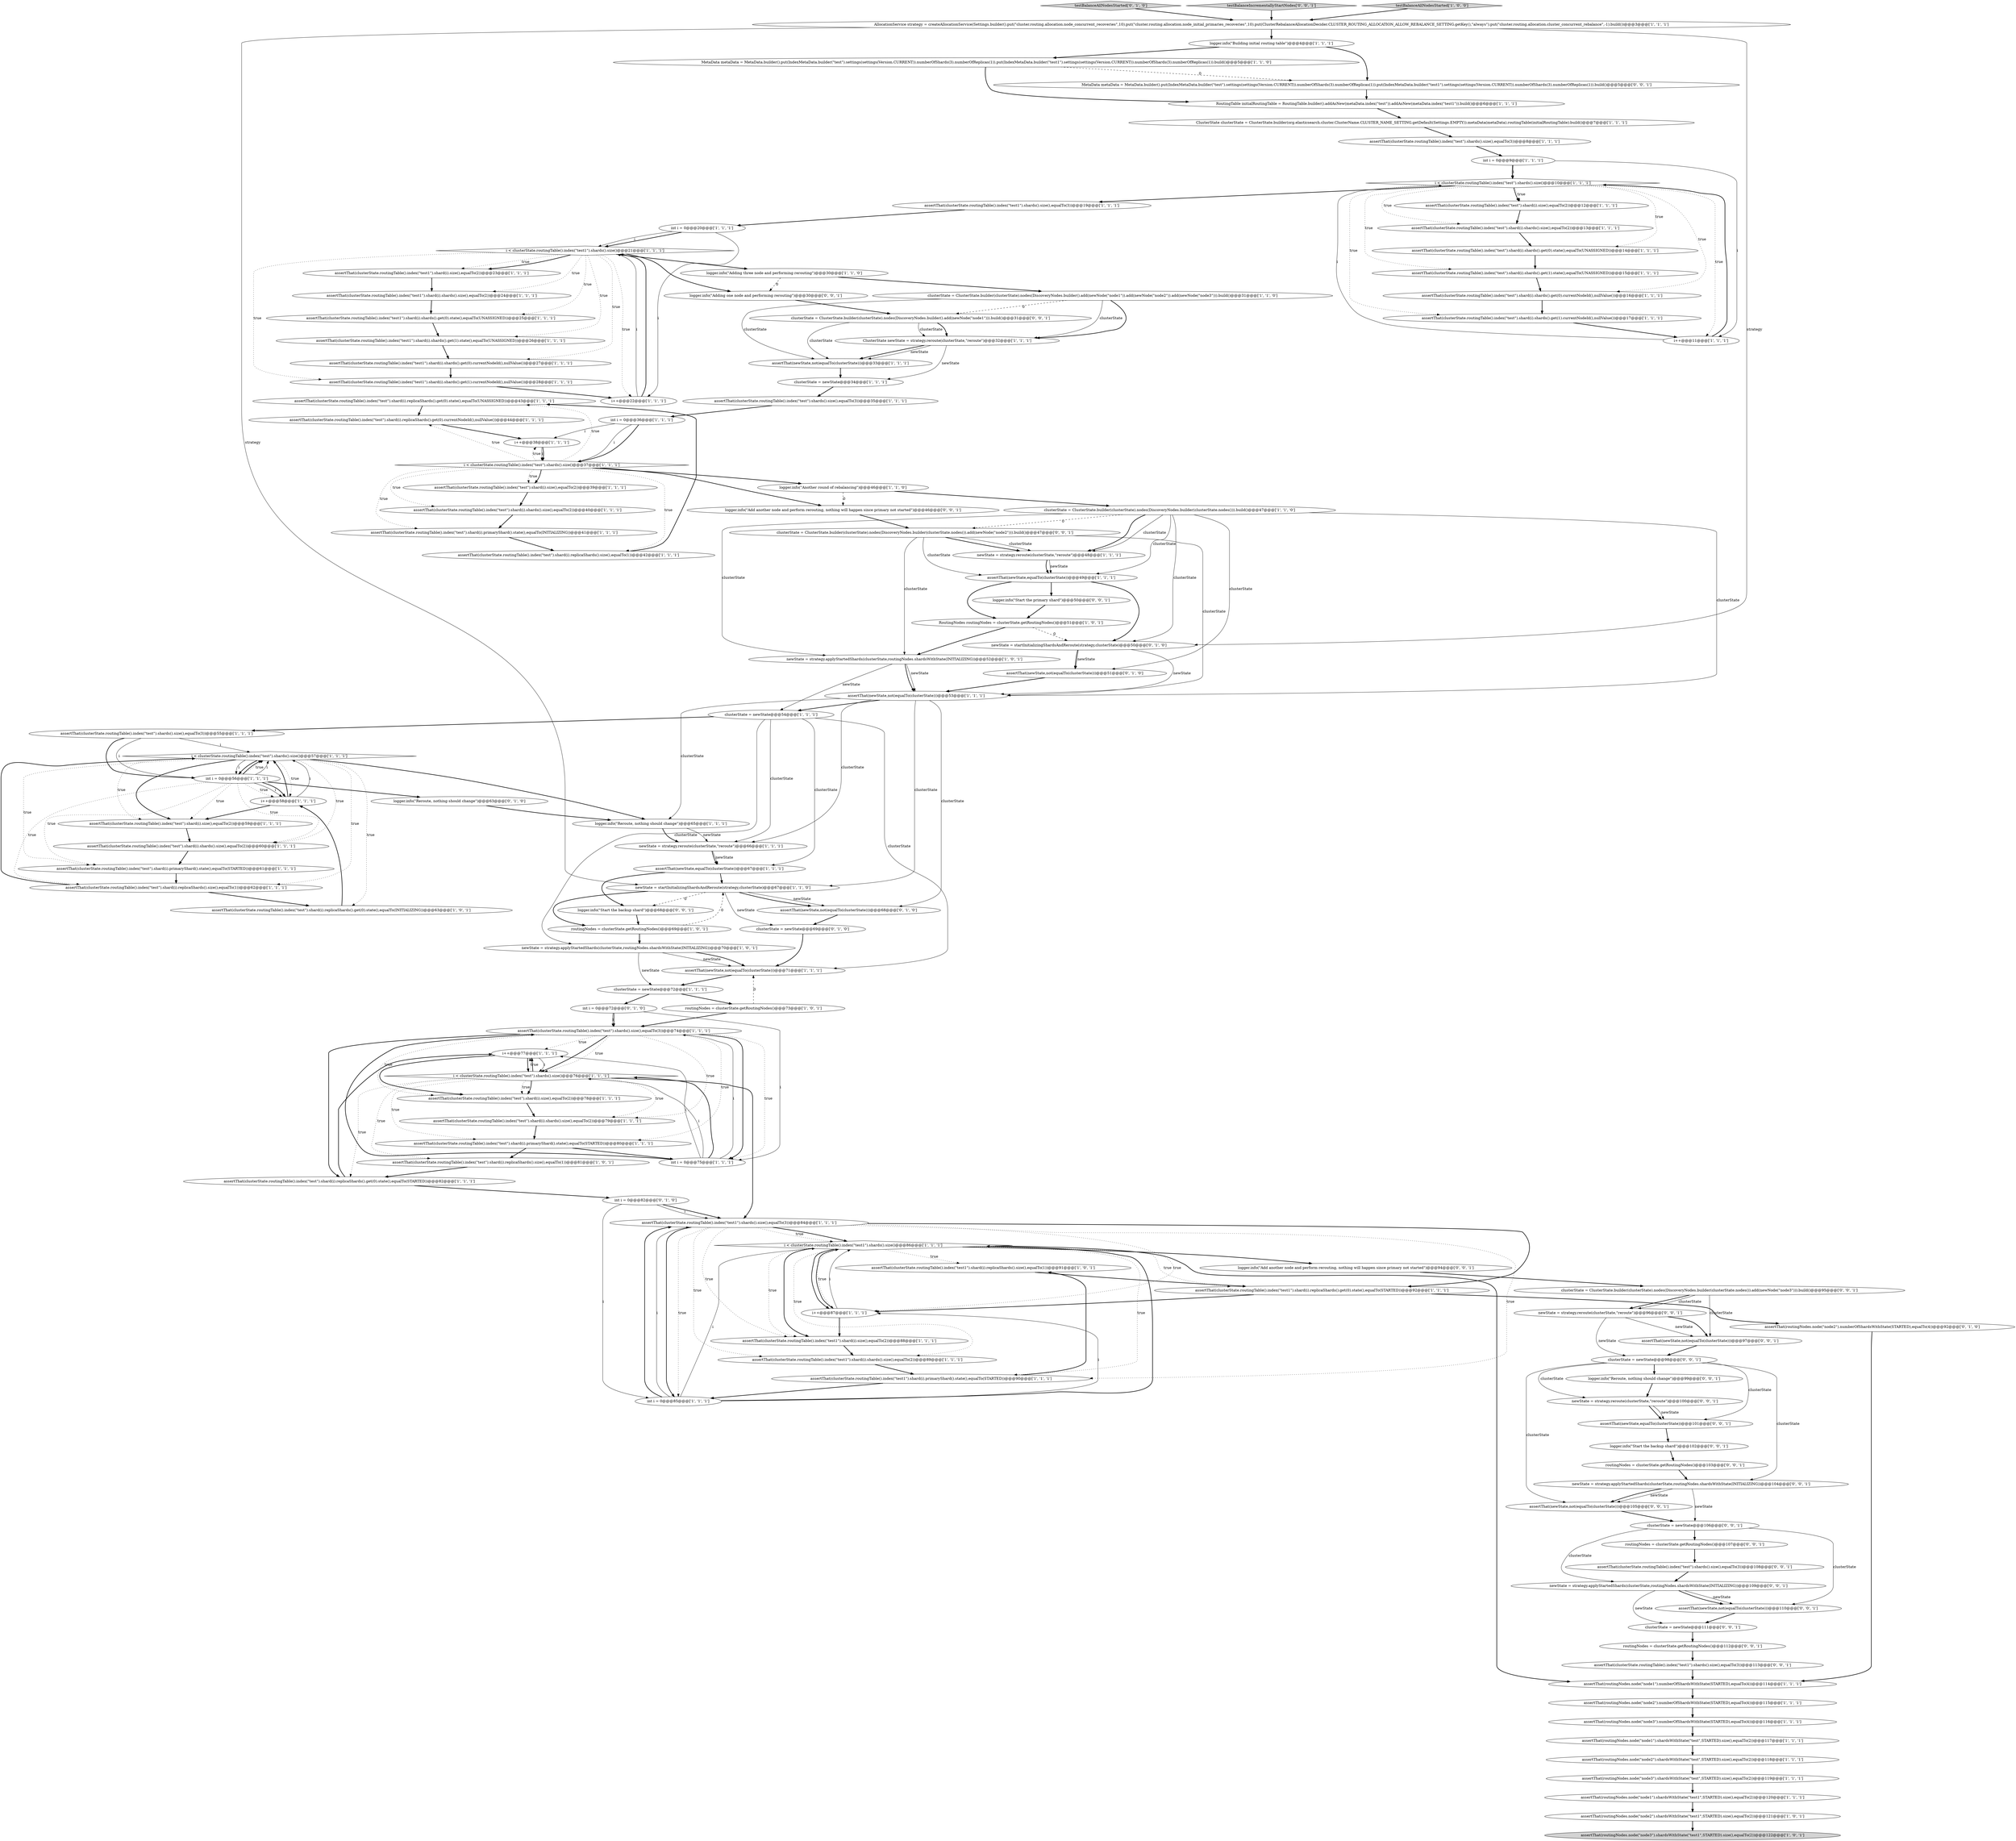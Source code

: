 digraph {
13 [style = filled, label = "assertThat(clusterState.routingTable().index(\"test\").shard(i).replicaShards().get(0).state(),equalTo(UNASSIGNED))@@@43@@@['1', '1', '1']", fillcolor = white, shape = ellipse image = "AAA0AAABBB1BBB"];
57 [style = filled, label = "i++@@@77@@@['1', '1', '1']", fillcolor = white, shape = ellipse image = "AAA0AAABBB1BBB"];
64 [style = filled, label = "RoutingNodes routingNodes = clusterState.getRoutingNodes()@@@51@@@['1', '0', '1']", fillcolor = white, shape = ellipse image = "AAA0AAABBB1BBB"];
113 [style = filled, label = "routingNodes = clusterState.getRoutingNodes()@@@107@@@['0', '0', '1']", fillcolor = white, shape = ellipse image = "AAA0AAABBB3BBB"];
97 [style = filled, label = "newState = startInitializingShardsAndReroute(strategy,clusterState)@@@50@@@['0', '1', '0']", fillcolor = white, shape = ellipse image = "AAA1AAABBB2BBB"];
43 [style = filled, label = "clusterState = newState@@@34@@@['1', '1', '1']", fillcolor = white, shape = ellipse image = "AAA0AAABBB1BBB"];
45 [style = filled, label = "newState = strategy.reroute(clusterState,\"reroute\")@@@48@@@['1', '1', '1']", fillcolor = white, shape = ellipse image = "AAA0AAABBB1BBB"];
48 [style = filled, label = "RoutingTable initialRoutingTable = RoutingTable.builder().addAsNew(metaData.index(\"test\")).addAsNew(metaData.index(\"test1\")).build()@@@6@@@['1', '1', '1']", fillcolor = white, shape = ellipse image = "AAA0AAABBB1BBB"];
91 [style = filled, label = "AllocationService strategy = createAllocationService(Settings.builder().put(\"cluster.routing.allocation.node_concurrent_recoveries\",10).put(\"cluster.routing.allocation.node_initial_primaries_recoveries\",10).put(ClusterRebalanceAllocationDecider.CLUSTER_ROUTING_ALLOCATION_ALLOW_REBALANCE_SETTING.getKey(),\"always\").put(\"cluster.routing.allocation.cluster_concurrent_rebalance\",-1).build())@@@3@@@['1', '1', '1']", fillcolor = white, shape = ellipse image = "AAA0AAABBB1BBB"];
50 [style = filled, label = "assertThat(clusterState.routingTable().index(\"test1\").shard(i).replicaShards().size(),equalTo(1))@@@91@@@['1', '0', '1']", fillcolor = white, shape = ellipse image = "AAA0AAABBB1BBB"];
1 [style = filled, label = "int i = 0@@@36@@@['1', '1', '1']", fillcolor = white, shape = ellipse image = "AAA0AAABBB1BBB"];
126 [style = filled, label = "clusterState = ClusterState.builder(clusterState).nodes(DiscoveryNodes.builder(clusterState.nodes()).add(newNode(\"node3\"))).build()@@@95@@@['0', '0', '1']", fillcolor = white, shape = ellipse image = "AAA0AAABBB3BBB"];
22 [style = filled, label = "i < clusterState.routingTable().index(\"test\").shards().size()@@@76@@@['1', '1', '1']", fillcolor = white, shape = diamond image = "AAA0AAABBB1BBB"];
14 [style = filled, label = "i < clusterState.routingTable().index(\"test1\").shards().size()@@@86@@@['1', '1', '1']", fillcolor = white, shape = diamond image = "AAA0AAABBB1BBB"];
128 [style = filled, label = "logger.info(\"Start the backup shard\")@@@102@@@['0', '0', '1']", fillcolor = white, shape = ellipse image = "AAA0AAABBB3BBB"];
94 [style = filled, label = "int i = 0@@@82@@@['0', '1', '0']", fillcolor = white, shape = ellipse image = "AAA0AAABBB2BBB"];
34 [style = filled, label = "i++@@@58@@@['1', '1', '1']", fillcolor = white, shape = ellipse image = "AAA0AAABBB1BBB"];
26 [style = filled, label = "assertThat(clusterState.routingTable().index(\"test1\").shard(i).shards().size(),equalTo(2))@@@24@@@['1', '1', '1']", fillcolor = white, shape = ellipse image = "AAA0AAABBB1BBB"];
88 [style = filled, label = "clusterState = newState@@@54@@@['1', '1', '1']", fillcolor = white, shape = ellipse image = "AAA0AAABBB1BBB"];
104 [style = filled, label = "assertThat(newState,equalTo(clusterState))@@@101@@@['0', '0', '1']", fillcolor = white, shape = ellipse image = "AAA0AAABBB3BBB"];
82 [style = filled, label = "assertThat(clusterState.routingTable().index(\"test1\").shards().size(),equalTo(3))@@@19@@@['1', '1', '1']", fillcolor = white, shape = ellipse image = "AAA0AAABBB1BBB"];
124 [style = filled, label = "newState = strategy.reroute(clusterState,\"reroute\")@@@96@@@['0', '0', '1']", fillcolor = white, shape = ellipse image = "AAA0AAABBB3BBB"];
108 [style = filled, label = "logger.info(\"Adding one node and performing rerouting\")@@@30@@@['0', '0', '1']", fillcolor = white, shape = ellipse image = "AAA0AAABBB3BBB"];
61 [style = filled, label = "assertThat(clusterState.routingTable().index(\"test1\").shard(i).shards().size(),equalTo(2))@@@89@@@['1', '1', '1']", fillcolor = white, shape = ellipse image = "AAA0AAABBB1BBB"];
107 [style = filled, label = "assertThat(clusterState.routingTable().index(\"test\").shards().size(),equalTo(3))@@@108@@@['0', '0', '1']", fillcolor = white, shape = ellipse image = "AAA0AAABBB3BBB"];
119 [style = filled, label = "newState = strategy.applyStartedShards(clusterState,routingNodes.shardsWithState(INITIALIZING))@@@104@@@['0', '0', '1']", fillcolor = white, shape = ellipse image = "AAA0AAABBB3BBB"];
17 [style = filled, label = "assertThat(newState,not(equalTo(clusterState)))@@@71@@@['1', '1', '1']", fillcolor = white, shape = ellipse image = "AAA0AAABBB1BBB"];
111 [style = filled, label = "clusterState = newState@@@111@@@['0', '0', '1']", fillcolor = white, shape = ellipse image = "AAA0AAABBB3BBB"];
112 [style = filled, label = "clusterState = ClusterState.builder(clusterState).nodes(DiscoveryNodes.builder(clusterState.nodes()).add(newNode(\"node2\"))).build()@@@47@@@['0', '0', '1']", fillcolor = white, shape = ellipse image = "AAA0AAABBB3BBB"];
127 [style = filled, label = "newState = strategy.reroute(clusterState,\"reroute\")@@@100@@@['0', '0', '1']", fillcolor = white, shape = ellipse image = "AAA0AAABBB3BBB"];
19 [style = filled, label = "logger.info(\"Building initial routing table\")@@@4@@@['1', '1', '1']", fillcolor = white, shape = ellipse image = "AAA0AAABBB1BBB"];
121 [style = filled, label = "logger.info(\"Add another node and perform rerouting, nothing will happen since primary not started\")@@@94@@@['0', '0', '1']", fillcolor = white, shape = ellipse image = "AAA0AAABBB3BBB"];
89 [style = filled, label = "clusterState = ClusterState.builder(clusterState).nodes(DiscoveryNodes.builder(clusterState.nodes())).build()@@@47@@@['1', '1', '0']", fillcolor = white, shape = ellipse image = "AAA0AAABBB1BBB"];
69 [style = filled, label = "assertThat(clusterState.routingTable().index(\"test1\").shards().size(),equalTo(3))@@@84@@@['1', '1', '1']", fillcolor = white, shape = ellipse image = "AAA0AAABBB1BBB"];
37 [style = filled, label = "assertThat(routingNodes.node(\"node3\").shardsWithState(\"test\",STARTED).size(),equalTo(2))@@@119@@@['1', '1', '1']", fillcolor = white, shape = ellipse image = "AAA0AAABBB1BBB"];
41 [style = filled, label = "assertThat(newState,equalTo(clusterState))@@@49@@@['1', '1', '1']", fillcolor = white, shape = ellipse image = "AAA0AAABBB1BBB"];
75 [style = filled, label = "assertThat(clusterState.routingTable().index(\"test\").shard(i).size(),equalTo(2))@@@12@@@['1', '1', '1']", fillcolor = white, shape = ellipse image = "AAA0AAABBB1BBB"];
116 [style = filled, label = "routingNodes = clusterState.getRoutingNodes()@@@112@@@['0', '0', '1']", fillcolor = white, shape = ellipse image = "AAA0AAABBB3BBB"];
99 [style = filled, label = "testBalanceAllNodesStarted['0', '1', '0']", fillcolor = lightgray, shape = diamond image = "AAA0AAABBB2BBB"];
40 [style = filled, label = "int i = 0@@@20@@@['1', '1', '1']", fillcolor = white, shape = ellipse image = "AAA0AAABBB1BBB"];
6 [style = filled, label = "assertThat(clusterState.routingTable().index(\"test1\").shard(i).size(),equalTo(2))@@@88@@@['1', '1', '1']", fillcolor = white, shape = ellipse image = "AAA0AAABBB1BBB"];
118 [style = filled, label = "routingNodes = clusterState.getRoutingNodes()@@@103@@@['0', '0', '1']", fillcolor = white, shape = ellipse image = "AAA0AAABBB3BBB"];
62 [style = filled, label = "clusterState = ClusterState.builder(clusterState).nodes(DiscoveryNodes.builder().add(newNode(\"node1\")).add(newNode(\"node2\")).add(newNode(\"node3\"))).build()@@@31@@@['1', '1', '0']", fillcolor = white, shape = ellipse image = "AAA0AAABBB1BBB"];
31 [style = filled, label = "i < clusterState.routingTable().index(\"test\").shards().size()@@@10@@@['1', '1', '1']", fillcolor = white, shape = diamond image = "AAA0AAABBB1BBB"];
28 [style = filled, label = "int i = 0@@@85@@@['1', '1', '1']", fillcolor = white, shape = ellipse image = "AAA0AAABBB1BBB"];
86 [style = filled, label = "assertThat(routingNodes.node(\"node1\").numberOfShardsWithState(STARTED),equalTo(4))@@@114@@@['1', '1', '1']", fillcolor = white, shape = ellipse image = "AAA0AAABBB1BBB"];
46 [style = filled, label = "assertThat(routingNodes.node(\"node2\").shardsWithState(\"test\",STARTED).size(),equalTo(2))@@@118@@@['1', '1', '1']", fillcolor = white, shape = ellipse image = "AAA0AAABBB1BBB"];
33 [style = filled, label = "i < clusterState.routingTable().index(\"test\").shards().size()@@@57@@@['1', '1', '1']", fillcolor = white, shape = diamond image = "AAA0AAABBB1BBB"];
8 [style = filled, label = "assertThat(clusterState.routingTable().index(\"test\").shard(i).replicaShards().get(0).currentNodeId(),nullValue())@@@44@@@['1', '1', '1']", fillcolor = white, shape = ellipse image = "AAA0AAABBB1BBB"];
9 [style = filled, label = "assertThat(clusterState.routingTable().index(\"test1\").shard(i).shards().get(0).state(),equalTo(UNASSIGNED))@@@25@@@['1', '1', '1']", fillcolor = white, shape = ellipse image = "AAA0AAABBB1BBB"];
123 [style = filled, label = "assertThat(newState,not(equalTo(clusterState)))@@@105@@@['0', '0', '1']", fillcolor = white, shape = ellipse image = "AAA0AAABBB3BBB"];
65 [style = filled, label = "assertThat(clusterState.routingTable().index(\"test\").shard(i).replicaShards().get(0).state(),equalTo(INITIALIZING))@@@63@@@['1', '0', '1']", fillcolor = white, shape = ellipse image = "AAA0AAABBB1BBB"];
98 [style = filled, label = "assertThat(routingNodes.node(\"node2\").numberOfShardsWithState(STARTED),equalTo(4))@@@92@@@['0', '1', '0']", fillcolor = white, shape = ellipse image = "AAA0AAABBB2BBB"];
4 [style = filled, label = "assertThat(clusterState.routingTable().index(\"test\").shard(i).primaryShard().state(),equalTo(INITIALIZING))@@@41@@@['1', '1', '1']", fillcolor = white, shape = ellipse image = "AAA0AAABBB1BBB"];
21 [style = filled, label = "assertThat(clusterState.routingTable().index(\"test\").shard(i).shards().size(),equalTo(2))@@@40@@@['1', '1', '1']", fillcolor = white, shape = ellipse image = "AAA0AAABBB1BBB"];
115 [style = filled, label = "clusterState = newState@@@98@@@['0', '0', '1']", fillcolor = white, shape = ellipse image = "AAA0AAABBB3BBB"];
10 [style = filled, label = "i++@@@38@@@['1', '1', '1']", fillcolor = white, shape = ellipse image = "AAA0AAABBB1BBB"];
27 [style = filled, label = "assertThat(clusterState.routingTable().index(\"test\").shards().size(),equalTo(3))@@@55@@@['1', '1', '1']", fillcolor = white, shape = ellipse image = "AAA0AAABBB1BBB"];
24 [style = filled, label = "newState = strategy.applyStartedShards(clusterState,routingNodes.shardsWithState(INITIALIZING))@@@70@@@['1', '0', '1']", fillcolor = white, shape = ellipse image = "AAA0AAABBB1BBB"];
20 [style = filled, label = "assertThat(routingNodes.node(\"node2\").shardsWithState(\"test1\",STARTED).size(),equalTo(2))@@@121@@@['1', '0', '1']", fillcolor = white, shape = ellipse image = "AAA0AAABBB1BBB"];
72 [style = filled, label = "assertThat(clusterState.routingTable().index(\"test\").shard(i).size(),equalTo(2))@@@78@@@['1', '1', '1']", fillcolor = white, shape = ellipse image = "AAA0AAABBB1BBB"];
77 [style = filled, label = "assertThat(routingNodes.node(\"node1\").shardsWithState(\"test\",STARTED).size(),equalTo(2))@@@117@@@['1', '1', '1']", fillcolor = white, shape = ellipse image = "AAA0AAABBB1BBB"];
95 [style = filled, label = "logger.info(\"Reroute, nothing should change\")@@@63@@@['0', '1', '0']", fillcolor = white, shape = ellipse image = "AAA0AAABBB2BBB"];
101 [style = filled, label = "clusterState = newState@@@69@@@['0', '1', '0']", fillcolor = white, shape = ellipse image = "AAA0AAABBB2BBB"];
55 [style = filled, label = "assertThat(clusterState.routingTable().index(\"test1\").shard(i).size(),equalTo(2))@@@23@@@['1', '1', '1']", fillcolor = white, shape = ellipse image = "AAA0AAABBB1BBB"];
93 [style = filled, label = "assertThat(newState,not(equalTo(clusterState)))@@@33@@@['1', '1', '1']", fillcolor = white, shape = ellipse image = "AAA0AAABBB1BBB"];
103 [style = filled, label = "clusterState = ClusterState.builder(clusterState).nodes(DiscoveryNodes.builder().add(newNode(\"node1\"))).build()@@@31@@@['0', '0', '1']", fillcolor = white, shape = ellipse image = "AAA0AAABBB3BBB"];
51 [style = filled, label = "assertThat(clusterState.routingTable().index(\"test\").shard(i).primaryShard().state(),equalTo(STARTED))@@@61@@@['1', '1', '1']", fillcolor = white, shape = ellipse image = "AAA0AAABBB1BBB"];
78 [style = filled, label = "routingNodes = clusterState.getRoutingNodes()@@@73@@@['1', '0', '1']", fillcolor = white, shape = ellipse image = "AAA0AAABBB1BBB"];
32 [style = filled, label = "assertThat(clusterState.routingTable().index(\"test\").shard(i).shards().get(1).state(),equalTo(UNASSIGNED))@@@15@@@['1', '1', '1']", fillcolor = white, shape = ellipse image = "AAA0AAABBB1BBB"];
53 [style = filled, label = "assertThat(clusterState.routingTable().index(\"test\").shards().size(),equalTo(3))@@@74@@@['1', '1', '1']", fillcolor = white, shape = ellipse image = "AAA0AAABBB1BBB"];
83 [style = filled, label = "newState = strategy.reroute(clusterState,\"reroute\")@@@66@@@['1', '1', '1']", fillcolor = white, shape = ellipse image = "AAA0AAABBB1BBB"];
85 [style = filled, label = "i < clusterState.routingTable().index(\"test\").shards().size()@@@37@@@['1', '1', '1']", fillcolor = white, shape = diamond image = "AAA0AAABBB1BBB"];
84 [style = filled, label = "assertThat(clusterState.routingTable().index(\"test\").shard(i).shards().size(),equalTo(2))@@@79@@@['1', '1', '1']", fillcolor = white, shape = ellipse image = "AAA0AAABBB1BBB"];
81 [style = filled, label = "int i = 0@@@56@@@['1', '1', '1']", fillcolor = white, shape = ellipse image = "AAA0AAABBB1BBB"];
42 [style = filled, label = "i++@@@87@@@['1', '1', '1']", fillcolor = white, shape = ellipse image = "AAA0AAABBB1BBB"];
90 [style = filled, label = "assertThat(clusterState.routingTable().index(\"test\").shard(i).replicaShards().size(),equalTo(1))@@@42@@@['1', '1', '1']", fillcolor = white, shape = ellipse image = "AAA0AAABBB1BBB"];
38 [style = filled, label = "assertThat(newState,not(equalTo(clusterState)))@@@53@@@['1', '1', '1']", fillcolor = white, shape = ellipse image = "AAA0AAABBB1BBB"];
54 [style = filled, label = "assertThat(clusterState.routingTable().index(\"test\").shard(i).shards().get(0).currentNodeId(),nullValue())@@@16@@@['1', '1', '1']", fillcolor = white, shape = ellipse image = "AAA0AAABBB1BBB"];
11 [style = filled, label = "int i = 0@@@9@@@['1', '1', '1']", fillcolor = white, shape = ellipse image = "AAA0AAABBB1BBB"];
110 [style = filled, label = "testBalanceIncrementallyStartNodes['0', '0', '1']", fillcolor = lightgray, shape = diamond image = "AAA0AAABBB3BBB"];
59 [style = filled, label = "MetaData metaData = MetaData.builder().put(IndexMetaData.builder(\"test\").settings(settings(Version.CURRENT)).numberOfShards(3).numberOfReplicas(1)).put(IndexMetaData.builder(\"test1\").settings(settings(Version.CURRENT)).numberOfShards(3).numberOfReplicas(1)).build()@@@5@@@['1', '1', '0']", fillcolor = white, shape = ellipse image = "AAA0AAABBB1BBB"];
3 [style = filled, label = "i++@@@11@@@['1', '1', '1']", fillcolor = white, shape = ellipse image = "AAA0AAABBB1BBB"];
5 [style = filled, label = "i < clusterState.routingTable().index(\"test1\").shards().size()@@@21@@@['1', '1', '1']", fillcolor = white, shape = diamond image = "AAA0AAABBB1BBB"];
56 [style = filled, label = "newState = startInitializingShardsAndReroute(strategy,clusterState)@@@67@@@['1', '1', '0']", fillcolor = white, shape = ellipse image = "AAA1AAABBB1BBB"];
76 [style = filled, label = "ClusterState newState = strategy.reroute(clusterState,\"reroute\")@@@32@@@['1', '1', '1']", fillcolor = white, shape = ellipse image = "AAA0AAABBB1BBB"];
129 [style = filled, label = "assertThat(clusterState.routingTable().index(\"test1\").shards().size(),equalTo(3))@@@113@@@['0', '0', '1']", fillcolor = white, shape = ellipse image = "AAA0AAABBB3BBB"];
23 [style = filled, label = "assertThat(clusterState.routingTable().index(\"test1\").shard(i).primaryShard().state(),equalTo(STARTED))@@@90@@@['1', '1', '1']", fillcolor = white, shape = ellipse image = "AAA0AAABBB1BBB"];
74 [style = filled, label = "assertThat(clusterState.routingTable().index(\"test\").shard(i).shards().get(0).state(),equalTo(UNASSIGNED))@@@14@@@['1', '1', '1']", fillcolor = white, shape = ellipse image = "AAA0AAABBB1BBB"];
120 [style = filled, label = "MetaData metaData = MetaData.builder().put(IndexMetaData.builder(\"test\").settings(settings(Version.CURRENT)).numberOfShards(3).numberOfReplicas(1)).put(IndexMetaData.builder(\"test1\").settings(settings(Version.CURRENT)).numberOfShards(3).numberOfReplicas(1)).build()@@@5@@@['0', '0', '1']", fillcolor = white, shape = ellipse image = "AAA0AAABBB3BBB"];
106 [style = filled, label = "logger.info(\"Reroute, nothing should change\")@@@99@@@['0', '0', '1']", fillcolor = white, shape = ellipse image = "AAA0AAABBB3BBB"];
87 [style = filled, label = "assertThat(clusterState.routingTable().index(\"test1\").shard(i).shards().get(1).state(),equalTo(UNASSIGNED))@@@26@@@['1', '1', '1']", fillcolor = white, shape = ellipse image = "AAA0AAABBB1BBB"];
15 [style = filled, label = "assertThat(routingNodes.node(\"node3\").shardsWithState(\"test1\",STARTED).size(),equalTo(2))@@@122@@@['1', '0', '1']", fillcolor = lightgray, shape = ellipse image = "AAA0AAABBB1BBB"];
39 [style = filled, label = "testBalanceAllNodesStarted['1', '0', '0']", fillcolor = lightgray, shape = diamond image = "AAA0AAABBB1BBB"];
68 [style = filled, label = "newState = strategy.applyStartedShards(clusterState,routingNodes.shardsWithState(INITIALIZING))@@@52@@@['1', '0', '1']", fillcolor = white, shape = ellipse image = "AAA0AAABBB1BBB"];
105 [style = filled, label = "assertThat(newState,not(equalTo(clusterState)))@@@110@@@['0', '0', '1']", fillcolor = white, shape = ellipse image = "AAA0AAABBB3BBB"];
49 [style = filled, label = "assertThat(clusterState.routingTable().index(\"test\").shard(i).primaryShard().state(),equalTo(STARTED))@@@80@@@['1', '1', '1']", fillcolor = white, shape = ellipse image = "AAA0AAABBB1BBB"];
70 [style = filled, label = "ClusterState clusterState = ClusterState.builder(org.elasticsearch.cluster.ClusterName.CLUSTER_NAME_SETTING.getDefault(Settings.EMPTY)).metaData(metaData).routingTable(initialRoutingTable).build()@@@7@@@['1', '1', '1']", fillcolor = white, shape = ellipse image = "AAA0AAABBB1BBB"];
117 [style = filled, label = "clusterState = newState@@@106@@@['0', '0', '1']", fillcolor = white, shape = ellipse image = "AAA0AAABBB3BBB"];
79 [style = filled, label = "assertThat(clusterState.routingTable().index(\"test1\").shard(i).replicaShards().get(0).state(),equalTo(STARTED))@@@92@@@['1', '1', '1']", fillcolor = white, shape = ellipse image = "AAA0AAABBB1BBB"];
0 [style = filled, label = "assertThat(clusterState.routingTable().index(\"test1\").shard(i).shards().get(1).currentNodeId(),nullValue())@@@28@@@['1', '1', '1']", fillcolor = white, shape = ellipse image = "AAA0AAABBB1BBB"];
7 [style = filled, label = "assertThat(routingNodes.node(\"node3\").numberOfShardsWithState(STARTED),equalTo(4))@@@116@@@['1', '1', '1']", fillcolor = white, shape = ellipse image = "AAA0AAABBB1BBB"];
67 [style = filled, label = "assertThat(clusterState.routingTable().index(\"test\").shard(i).shards().get(1).currentNodeId(),nullValue())@@@17@@@['1', '1', '1']", fillcolor = white, shape = ellipse image = "AAA0AAABBB1BBB"];
130 [style = filled, label = "newState = strategy.applyStartedShards(clusterState,routingNodes.shardsWithState(INITIALIZING))@@@109@@@['0', '0', '1']", fillcolor = white, shape = ellipse image = "AAA0AAABBB3BBB"];
125 [style = filled, label = "logger.info(\"Add another node and perform rerouting, nothing will happen since primary not started\")@@@46@@@['0', '0', '1']", fillcolor = white, shape = ellipse image = "AAA0AAABBB3BBB"];
52 [style = filled, label = "assertThat(clusterState.routingTable().index(\"test\").shard(i).replicaShards().size(),equalTo(1))@@@62@@@['1', '1', '1']", fillcolor = white, shape = ellipse image = "AAA0AAABBB1BBB"];
29 [style = filled, label = "i++@@@22@@@['1', '1', '1']", fillcolor = white, shape = ellipse image = "AAA0AAABBB1BBB"];
12 [style = filled, label = "clusterState = newState@@@72@@@['1', '1', '1']", fillcolor = white, shape = ellipse image = "AAA0AAABBB1BBB"];
73 [style = filled, label = "assertThat(routingNodes.node(\"node2\").numberOfShardsWithState(STARTED),equalTo(4))@@@115@@@['1', '1', '1']", fillcolor = white, shape = ellipse image = "AAA0AAABBB1BBB"];
16 [style = filled, label = "logger.info(\"Adding three node and performing rerouting\")@@@30@@@['1', '1', '0']", fillcolor = white, shape = ellipse image = "AAA0AAABBB1BBB"];
18 [style = filled, label = "assertThat(clusterState.routingTable().index(\"test\").shard(i).replicaShards().get(0).state(),equalTo(STARTED))@@@82@@@['1', '1', '1']", fillcolor = white, shape = ellipse image = "AAA0AAABBB1BBB"];
60 [style = filled, label = "logger.info(\"Reroute, nothing should change\")@@@65@@@['1', '1', '1']", fillcolor = white, shape = ellipse image = "AAA0AAABBB1BBB"];
58 [style = filled, label = "assertThat(clusterState.routingTable().index(\"test1\").shard(i).shards().get(0).currentNodeId(),nullValue())@@@27@@@['1', '1', '1']", fillcolor = white, shape = ellipse image = "AAA0AAABBB1BBB"];
80 [style = filled, label = "assertThat(routingNodes.node(\"node1\").shardsWithState(\"test1\",STARTED).size(),equalTo(2))@@@120@@@['1', '1', '1']", fillcolor = white, shape = ellipse image = "AAA0AAABBB1BBB"];
100 [style = filled, label = "int i = 0@@@72@@@['0', '1', '0']", fillcolor = white, shape = ellipse image = "AAA0AAABBB2BBB"];
92 [style = filled, label = "assertThat(clusterState.routingTable().index(\"test\").shards().size(),equalTo(3))@@@35@@@['1', '1', '1']", fillcolor = white, shape = ellipse image = "AAA0AAABBB1BBB"];
47 [style = filled, label = "logger.info(\"Another round of rebalancing\")@@@46@@@['1', '1', '0']", fillcolor = white, shape = ellipse image = "AAA0AAABBB1BBB"];
109 [style = filled, label = "logger.info(\"Start the backup shard\")@@@68@@@['0', '0', '1']", fillcolor = white, shape = ellipse image = "AAA0AAABBB3BBB"];
96 [style = filled, label = "assertThat(newState,not(equalTo(clusterState)))@@@51@@@['0', '1', '0']", fillcolor = white, shape = ellipse image = "AAA0AAABBB2BBB"];
30 [style = filled, label = "routingNodes = clusterState.getRoutingNodes()@@@69@@@['1', '0', '1']", fillcolor = white, shape = ellipse image = "AAA0AAABBB1BBB"];
36 [style = filled, label = "int i = 0@@@75@@@['1', '1', '1']", fillcolor = white, shape = ellipse image = "AAA0AAABBB1BBB"];
2 [style = filled, label = "assertThat(clusterState.routingTable().index(\"test\").shards().size(),equalTo(3))@@@8@@@['1', '1', '1']", fillcolor = white, shape = ellipse image = "AAA0AAABBB1BBB"];
122 [style = filled, label = "assertThat(newState,not(equalTo(clusterState)))@@@97@@@['0', '0', '1']", fillcolor = white, shape = ellipse image = "AAA0AAABBB3BBB"];
66 [style = filled, label = "assertThat(newState,equalTo(clusterState))@@@67@@@['1', '1', '1']", fillcolor = white, shape = ellipse image = "AAA0AAABBB1BBB"];
114 [style = filled, label = "logger.info(\"Start the primary shard\")@@@50@@@['0', '0', '1']", fillcolor = white, shape = ellipse image = "AAA0AAABBB3BBB"];
71 [style = filled, label = "assertThat(clusterState.routingTable().index(\"test\").shard(i).size(),equalTo(2))@@@39@@@['1', '1', '1']", fillcolor = white, shape = ellipse image = "AAA0AAABBB1BBB"];
102 [style = filled, label = "assertThat(newState,not(equalTo(clusterState)))@@@68@@@['0', '1', '0']", fillcolor = white, shape = ellipse image = "AAA0AAABBB2BBB"];
25 [style = filled, label = "assertThat(clusterState.routingTable().index(\"test\").shard(i).size(),equalTo(2))@@@59@@@['1', '1', '1']", fillcolor = white, shape = ellipse image = "AAA0AAABBB1BBB"];
44 [style = filled, label = "assertThat(clusterState.routingTable().index(\"test\").shard(i).shards().size(),equalTo(2))@@@60@@@['1', '1', '1']", fillcolor = white, shape = ellipse image = "AAA0AAABBB1BBB"];
35 [style = filled, label = "assertThat(clusterState.routingTable().index(\"test\").shard(i).replicaShards().size(),equalTo(1))@@@81@@@['1', '0', '1']", fillcolor = white, shape = ellipse image = "AAA0AAABBB1BBB"];
63 [style = filled, label = "assertThat(clusterState.routingTable().index(\"test\").shard(i).shards().size(),equalTo(2))@@@13@@@['1', '1', '1']", fillcolor = white, shape = ellipse image = "AAA0AAABBB1BBB"];
32->54 [style = bold, label=""];
14->86 [style = bold, label=""];
9->87 [style = bold, label=""];
95->60 [style = bold, label=""];
111->116 [style = bold, label=""];
52->33 [style = bold, label=""];
129->86 [style = bold, label=""];
107->130 [style = bold, label=""];
66->109 [style = bold, label=""];
94->28 [style = solid, label="i"];
1->85 [style = solid, label="i"];
41->64 [style = bold, label=""];
60->83 [style = solid, label="newState"];
33->52 [style = dotted, label="true"];
79->42 [style = bold, label=""];
91->56 [style = solid, label="strategy"];
97->38 [style = solid, label="newState"];
49->36 [style = bold, label=""];
69->23 [style = dotted, label="true"];
51->52 [style = bold, label=""];
45->41 [style = bold, label=""];
54->67 [style = bold, label=""];
43->92 [style = bold, label=""];
106->127 [style = bold, label=""];
69->61 [style = dotted, label="true"];
80->20 [style = bold, label=""];
24->17 [style = solid, label="newState"];
89->112 [style = dashed, label="0"];
124->122 [style = solid, label="newState"];
102->101 [style = bold, label=""];
61->23 [style = bold, label=""];
116->129 [style = bold, label=""];
112->41 [style = solid, label="clusterState"];
46->37 [style = bold, label=""];
4->90 [style = bold, label=""];
24->12 [style = solid, label="newState"];
28->42 [style = solid, label="i"];
69->28 [style = bold, label=""];
89->97 [style = solid, label="clusterState"];
35->18 [style = bold, label=""];
28->69 [style = bold, label=""];
85->125 [style = bold, label=""];
38->83 [style = solid, label="clusterState"];
27->33 [style = solid, label="i"];
115->119 [style = solid, label="clusterState"];
31->32 [style = dotted, label="true"];
31->75 [style = bold, label=""];
62->76 [style = bold, label=""];
117->130 [style = solid, label="clusterState"];
22->72 [style = dotted, label="true"];
45->41 [style = solid, label="newState"];
34->25 [style = bold, label=""];
74->32 [style = bold, label=""];
38->102 [style = solid, label="clusterState"];
22->18 [style = dotted, label="true"];
14->23 [style = dotted, label="true"];
21->4 [style = bold, label=""];
82->40 [style = bold, label=""];
56->109 [style = dashed, label="0"];
71->21 [style = bold, label=""];
11->31 [style = solid, label="i"];
119->117 [style = solid, label="newState"];
85->13 [style = dotted, label="true"];
33->81 [style = solid, label="i"];
57->22 [style = solid, label="i"];
114->64 [style = bold, label=""];
31->63 [style = dotted, label="true"];
53->36 [style = dotted, label="true"];
53->36 [style = bold, label=""];
50->79 [style = bold, label=""];
88->66 [style = solid, label="clusterState"];
5->0 [style = dotted, label="true"];
16->108 [style = dashed, label="0"];
16->62 [style = bold, label=""];
65->34 [style = bold, label=""];
12->78 [style = bold, label=""];
100->53 [style = bold, label=""];
112->45 [style = solid, label="clusterState"];
81->34 [style = bold, label=""];
115->127 [style = solid, label="clusterState"];
33->51 [style = dotted, label="true"];
78->17 [style = dashed, label="0"];
11->31 [style = bold, label=""];
130->105 [style = solid, label="newState"];
81->34 [style = dotted, label="true"];
5->9 [style = dotted, label="true"];
6->61 [style = bold, label=""];
36->57 [style = solid, label="i"];
0->29 [style = bold, label=""];
64->68 [style = bold, label=""];
20->15 [style = bold, label=""];
28->14 [style = solid, label="i"];
36->53 [style = bold, label=""];
28->69 [style = solid, label="i"];
81->33 [style = dotted, label="true"];
39->91 [style = bold, label=""];
31->67 [style = dotted, label="true"];
112->38 [style = solid, label="clusterState"];
29->5 [style = bold, label=""];
52->65 [style = bold, label=""];
120->48 [style = bold, label=""];
124->122 [style = bold, label=""];
26->9 [style = bold, label=""];
49->35 [style = bold, label=""];
55->26 [style = bold, label=""];
103->93 [style = solid, label="clusterState"];
22->69 [style = bold, label=""];
125->112 [style = bold, label=""];
59->120 [style = dashed, label="0"];
38->60 [style = solid, label="clusterState"];
10->85 [style = solid, label="i"];
68->38 [style = solid, label="newState"];
19->120 [style = bold, label=""];
77->46 [style = bold, label=""];
104->128 [style = bold, label=""];
53->18 [style = bold, label=""];
113->107 [style = bold, label=""];
48->70 [style = bold, label=""];
5->26 [style = dotted, label="true"];
85->71 [style = bold, label=""];
64->97 [style = dashed, label="0"];
58->0 [style = bold, label=""];
63->74 [style = bold, label=""];
85->90 [style = dotted, label="true"];
100->36 [style = solid, label="i"];
37->80 [style = bold, label=""];
112->45 [style = bold, label=""];
69->28 [style = dotted, label="true"];
81->33 [style = bold, label=""];
119->123 [style = solid, label="newState"];
25->44 [style = bold, label=""];
28->14 [style = bold, label=""];
124->115 [style = solid, label="newState"];
44->51 [style = bold, label=""];
57->72 [style = bold, label=""];
31->74 [style = dotted, label="true"];
5->16 [style = bold, label=""];
8->10 [style = bold, label=""];
33->60 [style = bold, label=""];
31->82 [style = bold, label=""];
109->30 [style = bold, label=""];
62->93 [style = solid, label="clusterState"];
88->83 [style = solid, label="clusterState"];
56->101 [style = solid, label="newState"];
31->54 [style = dotted, label="true"];
81->33 [style = solid, label="i"];
127->104 [style = bold, label=""];
62->76 [style = solid, label="clusterState"];
38->56 [style = solid, label="clusterState"];
40->5 [style = bold, label=""];
22->57 [style = dotted, label="true"];
53->72 [style = dotted, label="true"];
83->66 [style = solid, label="newState"];
89->68 [style = solid, label="clusterState"];
62->103 [style = dashed, label="0"];
34->33 [style = solid, label="i"];
68->38 [style = bold, label=""];
23->50 [style = bold, label=""];
97->96 [style = solid, label="newState"];
53->49 [style = dotted, label="true"];
33->65 [style = dotted, label="true"];
103->76 [style = bold, label=""];
103->76 [style = solid, label="clusterState"];
24->17 [style = bold, label=""];
121->126 [style = bold, label=""];
22->84 [style = dotted, label="true"];
85->71 [style = dotted, label="true"];
108->103 [style = bold, label=""];
94->69 [style = bold, label=""];
34->33 [style = bold, label=""];
60->83 [style = bold, label=""];
96->38 [style = bold, label=""];
130->105 [style = bold, label=""];
81->44 [style = dotted, label="true"];
89->96 [style = solid, label="clusterState"];
76->93 [style = bold, label=""];
97->96 [style = bold, label=""];
56->102 [style = solid, label="newState"];
89->38 [style = solid, label="clusterState"];
14->61 [style = dotted, label="true"];
69->14 [style = dotted, label="true"];
19->59 [style = bold, label=""];
68->88 [style = solid, label="newState"];
105->111 [style = bold, label=""];
31->3 [style = dotted, label="true"];
92->1 [style = bold, label=""];
42->6 [style = bold, label=""];
14->6 [style = dotted, label="true"];
66->56 [style = bold, label=""];
73->7 [style = bold, label=""];
22->49 [style = dotted, label="true"];
53->84 [style = dotted, label="true"];
99->91 [style = bold, label=""];
81->25 [style = dotted, label="true"];
47->125 [style = dashed, label="0"];
3->31 [style = bold, label=""];
110->91 [style = bold, label=""];
89->45 [style = bold, label=""];
85->4 [style = dotted, label="true"];
76->93 [style = solid, label="newState"];
112->68 [style = solid, label="clusterState"];
33->34 [style = dotted, label="true"];
93->43 [style = bold, label=""];
22->72 [style = bold, label=""];
76->43 [style = solid, label="newState"];
13->8 [style = bold, label=""];
42->14 [style = bold, label=""];
53->57 [style = dotted, label="true"];
53->22 [style = bold, label=""];
72->84 [style = bold, label=""];
33->81 [style = bold, label=""];
40->29 [style = solid, label="i"];
75->63 [style = bold, label=""];
83->66 [style = bold, label=""];
56->30 [style = bold, label=""];
115->123 [style = solid, label="clusterState"];
123->117 [style = bold, label=""];
81->52 [style = dotted, label="true"];
56->102 [style = bold, label=""];
14->42 [style = dotted, label="true"];
89->45 [style = solid, label="clusterState"];
14->79 [style = dotted, label="true"];
14->50 [style = dotted, label="true"];
29->5 [style = solid, label="i"];
40->5 [style = solid, label="i"];
88->24 [style = solid, label="clusterState"];
91->97 [style = solid, label="strategy"];
81->95 [style = bold, label=""];
91->19 [style = bold, label=""];
11->3 [style = solid, label="i"];
1->10 [style = solid, label="i"];
12->100 [style = bold, label=""];
67->3 [style = bold, label=""];
14->42 [style = bold, label=""];
126->124 [style = bold, label=""];
78->53 [style = bold, label=""];
5->108 [style = bold, label=""];
130->111 [style = solid, label="newState"];
31->75 [style = dotted, label="true"];
2->11 [style = bold, label=""];
115->106 [style = bold, label=""];
14->121 [style = bold, label=""];
118->119 [style = bold, label=""];
5->55 [style = dotted, label="true"];
117->113 [style = bold, label=""];
85->10 [style = dotted, label="true"];
53->22 [style = dotted, label="true"];
90->13 [style = bold, label=""];
27->81 [style = bold, label=""];
36->22 [style = bold, label=""];
17->12 [style = bold, label=""];
79->98 [style = bold, label=""];
33->44 [style = dotted, label="true"];
1->85 [style = bold, label=""];
89->41 [style = solid, label="clusterState"];
5->58 [style = dotted, label="true"];
126->122 [style = solid, label="clusterState"];
88->17 [style = solid, label="clusterState"];
59->48 [style = bold, label=""];
128->118 [style = bold, label=""];
115->104 [style = solid, label="clusterState"];
81->51 [style = dotted, label="true"];
57->22 [style = bold, label=""];
86->73 [style = bold, label=""];
27->81 [style = solid, label="i"];
100->53 [style = solid, label="i"];
3->31 [style = solid, label="i"];
127->104 [style = solid, label="newState"];
7->77 [style = bold, label=""];
36->53 [style = solid, label="i"];
38->88 [style = bold, label=""];
33->25 [style = dotted, label="true"];
101->17 [style = bold, label=""];
10->85 [style = bold, label=""];
41->97 [style = bold, label=""];
41->114 [style = bold, label=""];
122->115 [style = bold, label=""];
30->56 [style = dashed, label="0"];
5->87 [style = dotted, label="true"];
85->8 [style = dotted, label="true"];
126->124 [style = solid, label="clusterState"];
69->14 [style = bold, label=""];
70->2 [style = bold, label=""];
14->6 [style = bold, label=""];
18->57 [style = bold, label=""];
18->94 [style = bold, label=""];
36->22 [style = solid, label="i"];
84->49 [style = bold, label=""];
81->34 [style = solid, label="i"];
69->6 [style = dotted, label="true"];
88->27 [style = bold, label=""];
23->28 [style = bold, label=""];
85->47 [style = bold, label=""];
5->55 [style = bold, label=""];
47->89 [style = bold, label=""];
98->86 [style = bold, label=""];
69->79 [style = bold, label=""];
117->105 [style = solid, label="clusterState"];
85->21 [style = dotted, label="true"];
69->42 [style = dotted, label="true"];
33->25 [style = bold, label=""];
22->57 [style = bold, label=""];
87->58 [style = bold, label=""];
94->69 [style = solid, label="i"];
30->24 [style = bold, label=""];
42->14 [style = solid, label="i"];
5->29 [style = dotted, label="true"];
22->35 [style = dotted, label="true"];
119->123 [style = bold, label=""];
}
